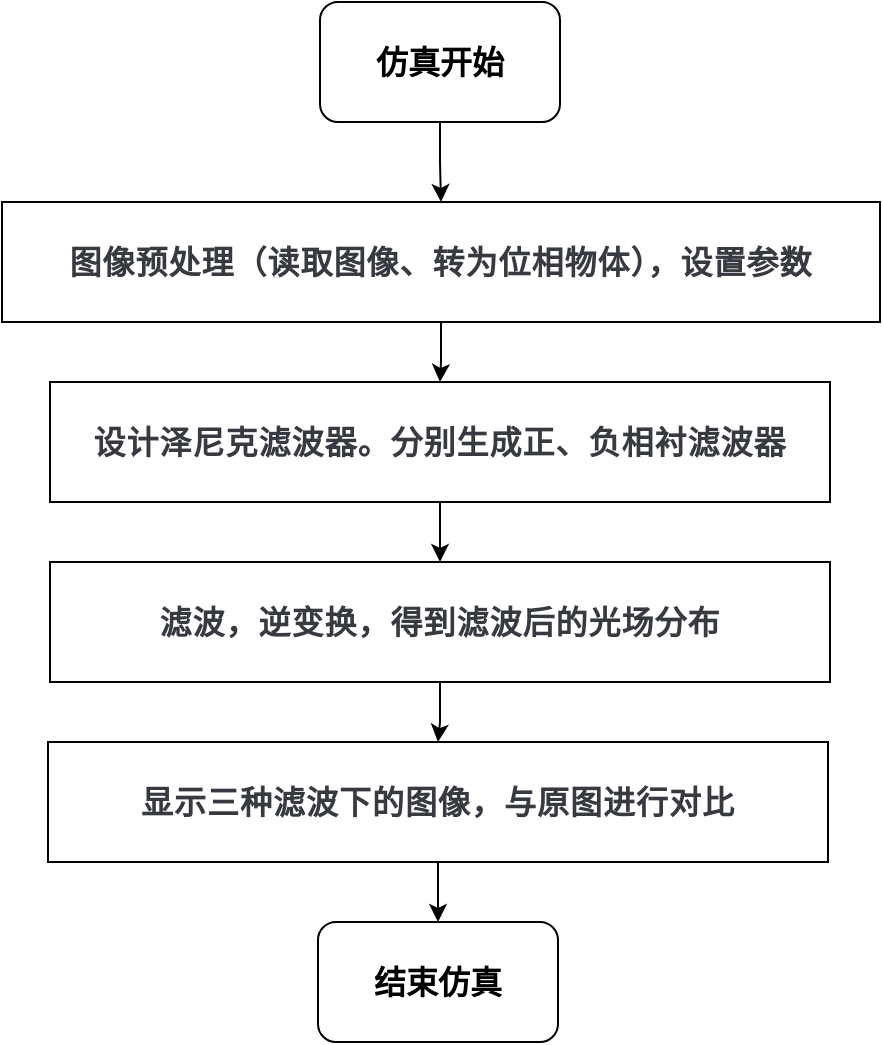 <mxfile version="26.2.15">
  <diagram id="C5RBs43oDa-KdzZeNtuy" name="Page-1">
    <mxGraphModel dx="915" dy="596" grid="0" gridSize="10" guides="1" tooltips="1" connect="1" arrows="1" fold="1" page="1" pageScale="1" pageWidth="827" pageHeight="1169" math="0" shadow="0">
      <root>
        <mxCell id="WIyWlLk6GJQsqaUBKTNV-0" />
        <mxCell id="WIyWlLk6GJQsqaUBKTNV-1" parent="WIyWlLk6GJQsqaUBKTNV-0" />
        <mxCell id="gVehfxkovYp_prCZ0jp4-5" value="" style="edgeStyle=orthogonalEdgeStyle;rounded=0;orthogonalLoop=1;jettySize=auto;html=1;" parent="WIyWlLk6GJQsqaUBKTNV-1" source="gVehfxkovYp_prCZ0jp4-3" target="gVehfxkovYp_prCZ0jp4-4" edge="1">
          <mxGeometry relative="1" as="geometry" />
        </mxCell>
        <mxCell id="gVehfxkovYp_prCZ0jp4-3" value="&lt;pre style=&quot;font-family: &amp;quot;Fira Code&amp;quot;, &amp;quot;Fira Mono&amp;quot;, Menlo, Consolas, &amp;quot;DejaVu Sans Mono&amp;quot;, monospace; scrollbar-color: rgba(0, 0, 0, 0.25) rgba(0, 0, 0, 0); margin-top: 0.5em; margin-bottom: 0.5em; padding: 1em; border: 0px; font-variant-numeric: inherit; font-variant-east-asian: inherit; font-variant-alternates: inherit; font-variant-position: inherit; font-variant-emoji: inherit; font-stretch: inherit; line-height: 1.5; font-optical-sizing: inherit; font-size-adjust: inherit; font-kerning: inherit; font-feature-settings: inherit; font-variation-settings: inherit; vertical-align: baseline; color: rgb(56, 58, 66); direction: ltr; text-align: left; word-break: normal; tab-size: 2; hyphens: none; overflow: auto; border-radius: 0px; background: none 0% 0% / auto repeat scroll padding-box border-box rgb(255, 255, 255); letter-spacing: 0.5px;&quot; class=&quot;language-&quot; data-v-e2d1d10f=&quot;&quot;&gt;&lt;code style=&quot;font-family: &amp;quot;Fira Code&amp;quot;, &amp;quot;Fira Mono&amp;quot;, Menlo, Consolas, &amp;quot;DejaVu Sans Mono&amp;quot;, monospace; scrollbar-color: rgba(0, 0, 0, 0.25) rgba(0, 0, 0, 0); margin: 0px; padding: 0px; border: 0px; font-style: inherit; font-variant: inherit; font-stretch: inherit; line-height: 1.5; font-optical-sizing: inherit; font-size-adjust: inherit; font-kerning: inherit; font-feature-settings: inherit; font-variation-settings: inherit; vertical-align: baseline; direction: ltr; text-wrap-mode: wrap; word-spacing: normal; word-break: break-word; tab-size: 2; hyphens: none; max-width: 100%; overflow: auto;&quot; class=&quot;language-&quot;&gt;&lt;b style=&quot;&quot;&gt;&lt;font style=&quot;font-size: 16px;&quot;&gt;图像预处理（读取图像、转为位相物体），设置参数&lt;/font&gt;&lt;/b&gt;&lt;/code&gt;&lt;/pre&gt;" style="rounded=0;whiteSpace=wrap;html=1;" parent="WIyWlLk6GJQsqaUBKTNV-1" vertex="1">
          <mxGeometry x="195" y="172" width="439" height="60" as="geometry" />
        </mxCell>
        <mxCell id="gVehfxkovYp_prCZ0jp4-10" value="" style="edgeStyle=orthogonalEdgeStyle;rounded=0;orthogonalLoop=1;jettySize=auto;html=1;" parent="WIyWlLk6GJQsqaUBKTNV-1" source="gVehfxkovYp_prCZ0jp4-4" edge="1">
          <mxGeometry relative="1" as="geometry">
            <mxPoint x="414" y="352" as="targetPoint" />
          </mxGeometry>
        </mxCell>
        <mxCell id="gVehfxkovYp_prCZ0jp4-4" value="&lt;pre style=&quot;font-family: &amp;quot;Fira Code&amp;quot;, &amp;quot;Fira Mono&amp;quot;, Menlo, Consolas, &amp;quot;DejaVu Sans Mono&amp;quot;, monospace; scrollbar-color: rgba(0, 0, 0, 0.25) rgba(0, 0, 0, 0); margin-top: 0.5em; margin-bottom: 0.5em; padding: 1em; border: 0px; font-variant-numeric: inherit; font-variant-east-asian: inherit; font-variant-alternates: inherit; font-variant-position: inherit; font-variant-emoji: inherit; font-stretch: inherit; line-height: 1.5; font-optical-sizing: inherit; font-size-adjust: inherit; font-kerning: inherit; font-feature-settings: inherit; font-variation-settings: inherit; vertical-align: baseline; color: rgb(56, 58, 66); direction: ltr; text-align: left; word-break: normal; tab-size: 2; hyphens: none; overflow: auto; border-radius: 0px; background: none 0% 0% / auto repeat scroll padding-box border-box rgb(255, 255, 255); letter-spacing: 0.5px;&quot; class=&quot;language-&quot; data-v-e2d1d10f=&quot;&quot;&gt;&lt;code style=&quot;font-family: &amp;quot;Fira Code&amp;quot;, &amp;quot;Fira Mono&amp;quot;, Menlo, Consolas, &amp;quot;DejaVu Sans Mono&amp;quot;, monospace; scrollbar-color: transparent transparent; margin: 0px; padding: 0px; border: 0px; font-style: inherit; font-variant: inherit; font-stretch: inherit; line-height: 1.5; font-optical-sizing: inherit; font-size-adjust: inherit; font-kerning: inherit; font-feature-settings: inherit; font-variation-settings: inherit; vertical-align: baseline; direction: ltr; text-wrap-mode: wrap; word-spacing: normal; word-break: break-word; tab-size: 2; hyphens: none; max-width: 100%; overflow: auto;&quot; class=&quot;language-&quot;&gt;&lt;b style=&quot;&quot;&gt;&lt;font style=&quot;font-size: 16px;&quot;&gt;设计泽尼克滤波器。分别生成正、负相衬滤波器&lt;/font&gt;&lt;/b&gt;&lt;/code&gt;&lt;/pre&gt;" style="rounded=0;whiteSpace=wrap;html=1;" parent="WIyWlLk6GJQsqaUBKTNV-1" vertex="1">
          <mxGeometry x="219" y="262" width="390" height="60" as="geometry" />
        </mxCell>
        <mxCell id="gVehfxkovYp_prCZ0jp4-8" value="" style="edgeStyle=orthogonalEdgeStyle;rounded=0;orthogonalLoop=1;jettySize=auto;html=1;" parent="WIyWlLk6GJQsqaUBKTNV-1" source="gVehfxkovYp_prCZ0jp4-6" target="gVehfxkovYp_prCZ0jp4-3" edge="1">
          <mxGeometry relative="1" as="geometry" />
        </mxCell>
        <mxCell id="gVehfxkovYp_prCZ0jp4-6" value="&lt;b&gt;&lt;font style=&quot;font-size: 16px;&quot;&gt;仿真开始&lt;/font&gt;&lt;/b&gt;" style="rounded=1;whiteSpace=wrap;html=1;" parent="WIyWlLk6GJQsqaUBKTNV-1" vertex="1">
          <mxGeometry x="354" y="72" width="120" height="60" as="geometry" />
        </mxCell>
        <mxCell id="gVehfxkovYp_prCZ0jp4-14" value="" style="edgeStyle=orthogonalEdgeStyle;rounded=0;orthogonalLoop=1;jettySize=auto;html=1;" parent="WIyWlLk6GJQsqaUBKTNV-1" source="gVehfxkovYp_prCZ0jp4-11" edge="1">
          <mxGeometry relative="1" as="geometry">
            <mxPoint x="413" y="442" as="targetPoint" />
          </mxGeometry>
        </mxCell>
        <mxCell id="gVehfxkovYp_prCZ0jp4-11" value="&lt;pre style=&quot;font-family: &amp;quot;Fira Code&amp;quot;, &amp;quot;Fira Mono&amp;quot;, Menlo, Consolas, &amp;quot;DejaVu Sans Mono&amp;quot;, monospace; scrollbar-color: rgba(0, 0, 0, 0.25) rgba(0, 0, 0, 0); margin-top: 0.5em; margin-bottom: 0.5em; padding: 1em; border: 0px; font-variant-numeric: inherit; font-variant-east-asian: inherit; font-variant-alternates: inherit; font-variant-position: inherit; font-variant-emoji: inherit; font-stretch: inherit; line-height: 1.5; font-optical-sizing: inherit; font-size-adjust: inherit; font-kerning: inherit; font-feature-settings: inherit; font-variation-settings: inherit; vertical-align: baseline; color: rgb(56, 58, 66); direction: ltr; text-align: left; word-break: normal; tab-size: 2; hyphens: none; overflow: auto; border-radius: 0px; background: none 0% 0% / auto repeat scroll padding-box border-box rgb(255, 255, 255); letter-spacing: 0.5px;&quot; class=&quot;language-&quot; data-v-e2d1d10f=&quot;&quot;&gt;&lt;code style=&quot;font-family: &amp;quot;Fira Code&amp;quot;, &amp;quot;Fira Mono&amp;quot;, Menlo, Consolas, &amp;quot;DejaVu Sans Mono&amp;quot;, monospace; scrollbar-color: rgba(0, 0, 0, 0.25) rgba(0, 0, 0, 0); margin: 0px; padding: 0px; border: 0px; font-style: inherit; font-variant: inherit; font-stretch: inherit; line-height: 1.5; font-optical-sizing: inherit; font-size-adjust: inherit; font-kerning: inherit; font-feature-settings: inherit; font-variation-settings: inherit; vertical-align: baseline; direction: ltr; text-wrap-mode: wrap; word-spacing: normal; word-break: break-word; tab-size: 2; hyphens: none; max-width: 100%; overflow: auto;&quot; class=&quot;language-&quot;&gt;&lt;b style=&quot;&quot;&gt;&lt;font style=&quot;font-size: 16px;&quot;&gt;滤波，逆变换，得到滤波后的光场分布&lt;/font&gt;&lt;/b&gt;&lt;/code&gt;&lt;/pre&gt;" style="whiteSpace=wrap;html=1;rounded=0;" parent="WIyWlLk6GJQsqaUBKTNV-1" vertex="1">
          <mxGeometry x="219" y="352" width="390" height="60" as="geometry" />
        </mxCell>
        <mxCell id="gVehfxkovYp_prCZ0jp4-24" value="" style="edgeStyle=orthogonalEdgeStyle;rounded=0;orthogonalLoop=1;jettySize=auto;html=1;" parent="WIyWlLk6GJQsqaUBKTNV-1" source="gVehfxkovYp_prCZ0jp4-18" target="gVehfxkovYp_prCZ0jp4-23" edge="1">
          <mxGeometry relative="1" as="geometry" />
        </mxCell>
        <mxCell id="gVehfxkovYp_prCZ0jp4-18" value="&lt;pre style=&quot;font-family: &amp;quot;Fira Code&amp;quot;, &amp;quot;Fira Mono&amp;quot;, Menlo, Consolas, &amp;quot;DejaVu Sans Mono&amp;quot;, monospace; scrollbar-color: rgba(0, 0, 0, 0.25) rgba(0, 0, 0, 0); margin-top: 0.5em; margin-bottom: 0.5em; padding: 1em; border: 0px; font-variant-numeric: inherit; font-variant-east-asian: inherit; font-variant-alternates: inherit; font-variant-position: inherit; font-variant-emoji: inherit; font-stretch: inherit; line-height: 1.5; font-optical-sizing: inherit; font-size-adjust: inherit; font-kerning: inherit; font-feature-settings: inherit; font-variation-settings: inherit; vertical-align: baseline; color: rgb(56, 58, 66); direction: ltr; text-align: left; word-break: normal; tab-size: 2; hyphens: none; overflow: auto; border-radius: 0px; background: none 0% 0% / auto repeat scroll padding-box border-box rgb(255, 255, 255); letter-spacing: 0.5px;&quot; class=&quot;language-&quot; data-v-e2d1d10f=&quot;&quot;&gt;&lt;code style=&quot;font-family: &amp;quot;Fira Code&amp;quot;, &amp;quot;Fira Mono&amp;quot;, Menlo, Consolas, &amp;quot;DejaVu Sans Mono&amp;quot;, monospace; scrollbar-color: rgba(0, 0, 0, 0.25) rgba(0, 0, 0, 0); margin: 0px; padding: 0px; border: 0px; font-style: inherit; font-variant: inherit; font-stretch: inherit; line-height: 1.5; font-optical-sizing: inherit; font-size-adjust: inherit; font-kerning: inherit; font-feature-settings: inherit; font-variation-settings: inherit; vertical-align: baseline; direction: ltr; text-wrap-mode: wrap; word-spacing: normal; word-break: break-word; tab-size: 2; hyphens: none; max-width: 100%; overflow: auto;&quot; class=&quot;language-&quot;&gt;&lt;b style=&quot;&quot;&gt;&lt;font style=&quot;font-size: 16px;&quot;&gt;显示三种滤波下的图像，与原图进行对比&lt;/font&gt;&lt;/b&gt;&lt;/code&gt;&lt;/pre&gt;" style="rounded=0;whiteSpace=wrap;html=1;" parent="WIyWlLk6GJQsqaUBKTNV-1" vertex="1">
          <mxGeometry x="218" y="442" width="390" height="60" as="geometry" />
        </mxCell>
        <mxCell id="gVehfxkovYp_prCZ0jp4-23" value="&lt;b&gt;&lt;font style=&quot;font-size: 16px;&quot;&gt;结束仿真&lt;/font&gt;&lt;/b&gt;" style="rounded=1;whiteSpace=wrap;html=1;" parent="WIyWlLk6GJQsqaUBKTNV-1" vertex="1">
          <mxGeometry x="353" y="532" width="120" height="60" as="geometry" />
        </mxCell>
      </root>
    </mxGraphModel>
  </diagram>
</mxfile>
